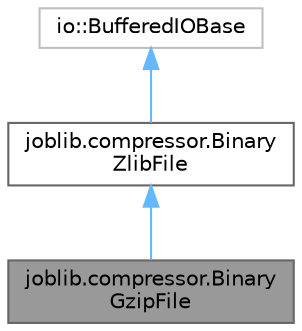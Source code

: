 digraph "joblib.compressor.BinaryGzipFile"
{
 // LATEX_PDF_SIZE
  bgcolor="transparent";
  edge [fontname=Helvetica,fontsize=10,labelfontname=Helvetica,labelfontsize=10];
  node [fontname=Helvetica,fontsize=10,shape=box,height=0.2,width=0.4];
  Node1 [id="Node000001",label="joblib.compressor.Binary\lGzipFile",height=0.2,width=0.4,color="gray40", fillcolor="grey60", style="filled", fontcolor="black",tooltip=" "];
  Node2 -> Node1 [id="edge1_Node000001_Node000002",dir="back",color="steelblue1",style="solid",tooltip=" "];
  Node2 [id="Node000002",label="joblib.compressor.Binary\lZlibFile",height=0.2,width=0.4,color="gray40", fillcolor="white", style="filled",URL="$d7/dee/classjoblib_1_1compressor_1_1BinaryZlibFile.html",tooltip=" "];
  Node3 -> Node2 [id="edge2_Node000002_Node000003",dir="back",color="steelblue1",style="solid",tooltip=" "];
  Node3 [id="Node000003",label="io::BufferedIOBase",height=0.2,width=0.4,color="grey75", fillcolor="white", style="filled",tooltip=" "];
}
